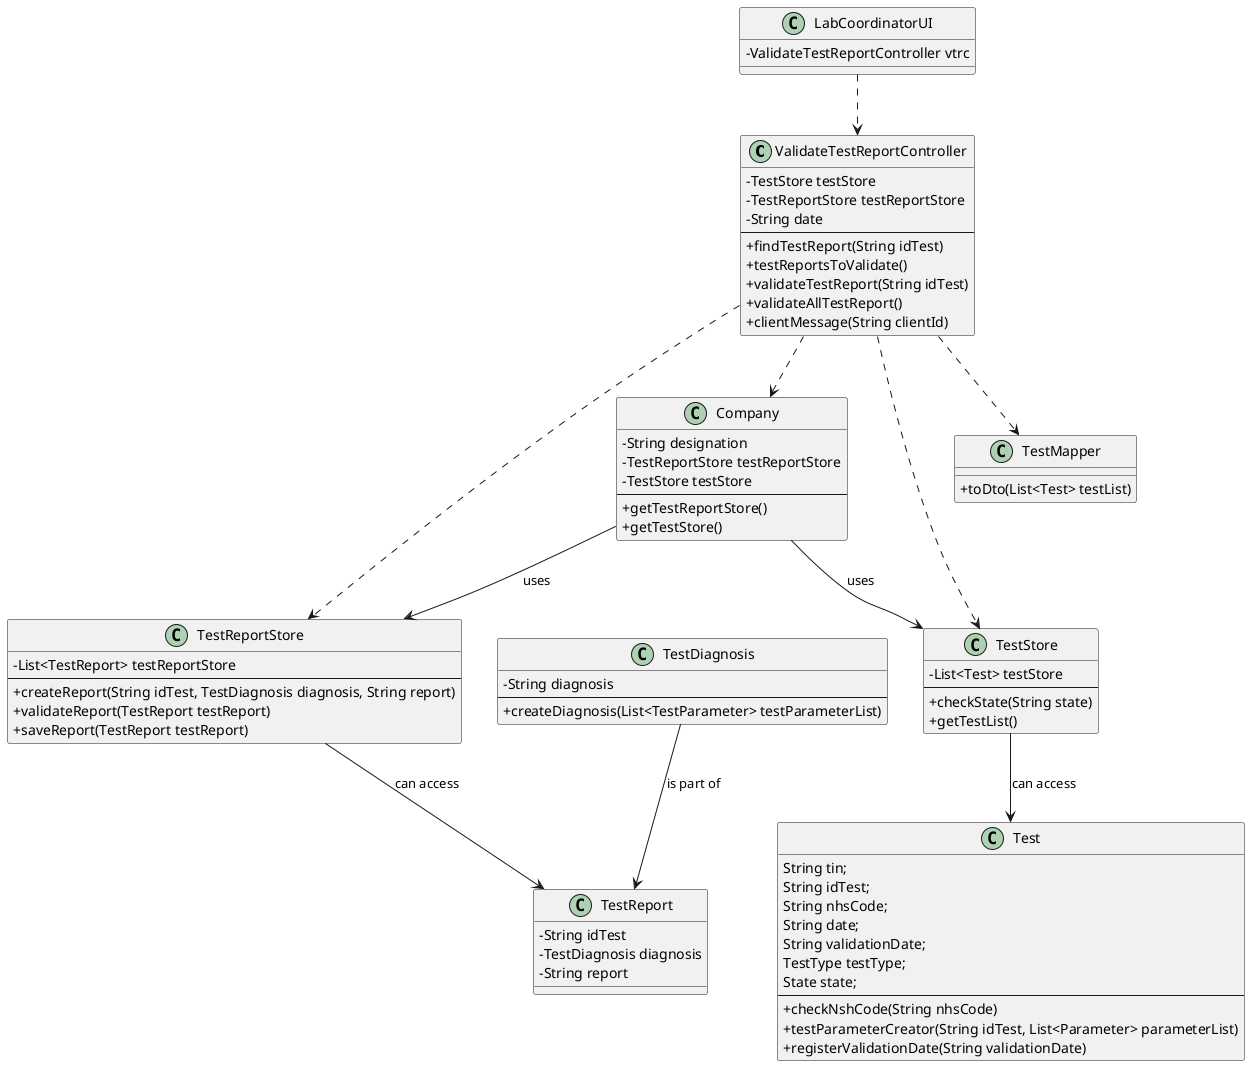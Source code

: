 @startuml
skinparam classAttributeIconSize 0

class ValidateTestReportController {
  -TestStore testStore
  -TestReportStore testReportStore
  -String date
  --
  +findTestReport(String idTest)
  +testReportsToValidate()
  +validateTestReport(String idTest)
  +validateAllTestReport()
  +clientMessage(String clientId)
}

class LabCoordinatorUI {
    -ValidateTestReportController vtrc
}

class Company{
    -String designation
    -TestReportStore testReportStore
    -TestStore testStore
    --
    +getTestReportStore()
    +getTestStore()
}

class TestReport{
    -String idTest
    -TestDiagnosis diagnosis
    -String report
}

class TestDiagnosis{
    -String diagnosis
    --
    +createDiagnosis(List<TestParameter> testParameterList)
}

class TestReportStore{
    -List<TestReport> testReportStore
    --
    +createReport(String idTest, TestDiagnosis diagnosis, String report)
    +validateReport(TestReport testReport)
    +saveReport(TestReport testReport)
}

class Test{
    String tin;
    String idTest;
    String nhsCode;
    String date;
    String validationDate;
    TestType testType;
    State state;
    --
    +checkNshCode(String nhsCode)
    +testParameterCreator(String idTest, List<Parameter> parameterList)
    +registerValidationDate(String validationDate)
}

class TestStore{
    -List<Test> testStore
    --
    +checkState(String state)
    +getTestList()
}

class TestMapper{
    +toDto(List<Test> testList)
}

LabCoordinatorUI ..> ValidateTestReportController
ValidateTestReportController ..> Company
ValidateTestReportController ..> TestReportStore
ValidateTestReportController ..> TestStore
ValidateTestReportController ..> TestMapper
Company --> TestStore : uses
Company --> TestReportStore : uses
TestDiagnosis --> TestReport : is part of
TestReportStore --> TestReport : can access
TestStore --> Test : can access



@enduml